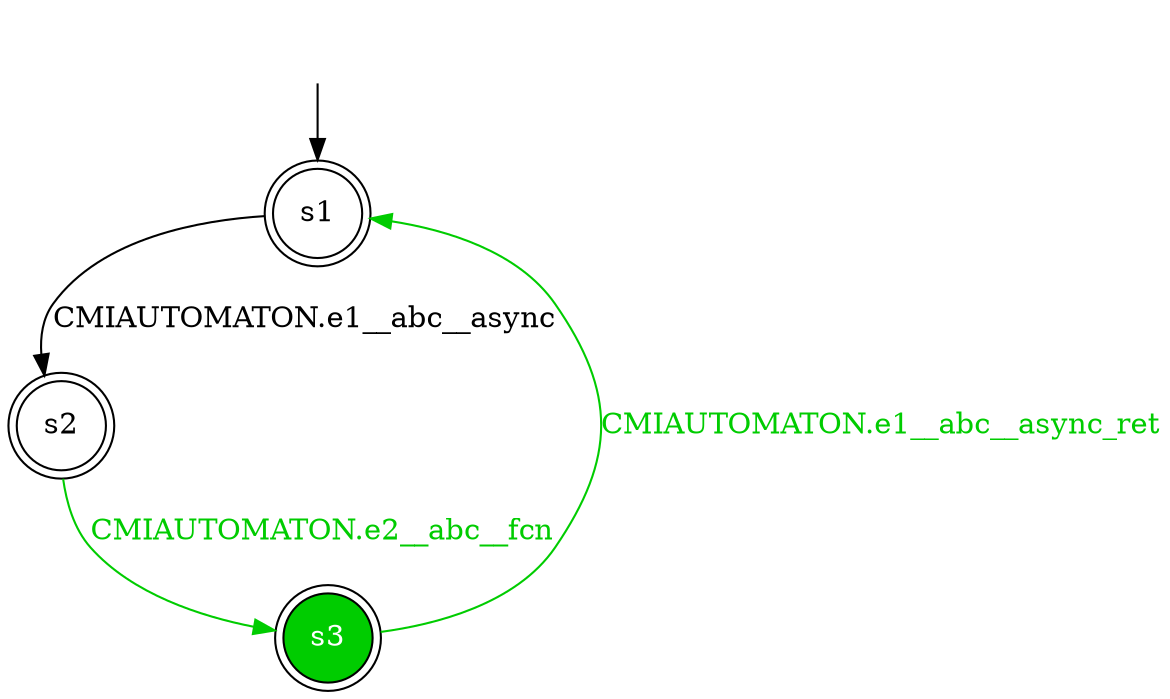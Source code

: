 digraph diffautomaton {
	1 [label=<s1> shape="doublecircle"];
	2 [label=<s2> shape="doublecircle"];
	3 [label=<s3> shape="doublecircle" fillcolor="#00cc00" fontcolor="#ffffff" style="filled"];
	__init1 [label=<> shape="none"];
	__init1 -> 1;
	1 -> 2 [label=<<font color="#000000">CMIAUTOMATON.e1__abc__async</font>> id="1-0-2"];
	2 -> 3 [label=<<font color="#00cc00">CMIAUTOMATON.e2__abc__fcn</font>> color="#00cc00" id="2-0-3"];
	3 -> 1 [label=<<font color="#00cc00">CMIAUTOMATON.e1__abc__async_ret</font>> color="#00cc00" id="3-0-1"];
}
